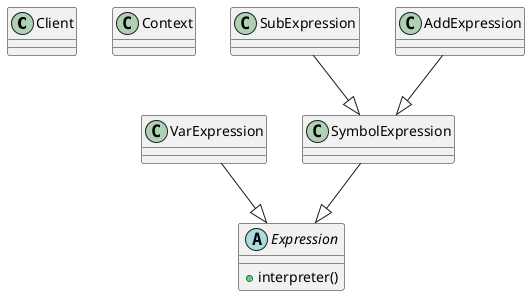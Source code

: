 @startuml

class Client
class Context
abstract class Expression
class VarExpression
class SymbolExpression
class SubExpression
class AddExpression

VarExpression --|> Expression

SymbolExpression --|> Expression

AddExpression --|> SymbolExpression
SubExpression --|> SymbolExpression

abstract class Expression {
    +interpreter()
}

@enduml
